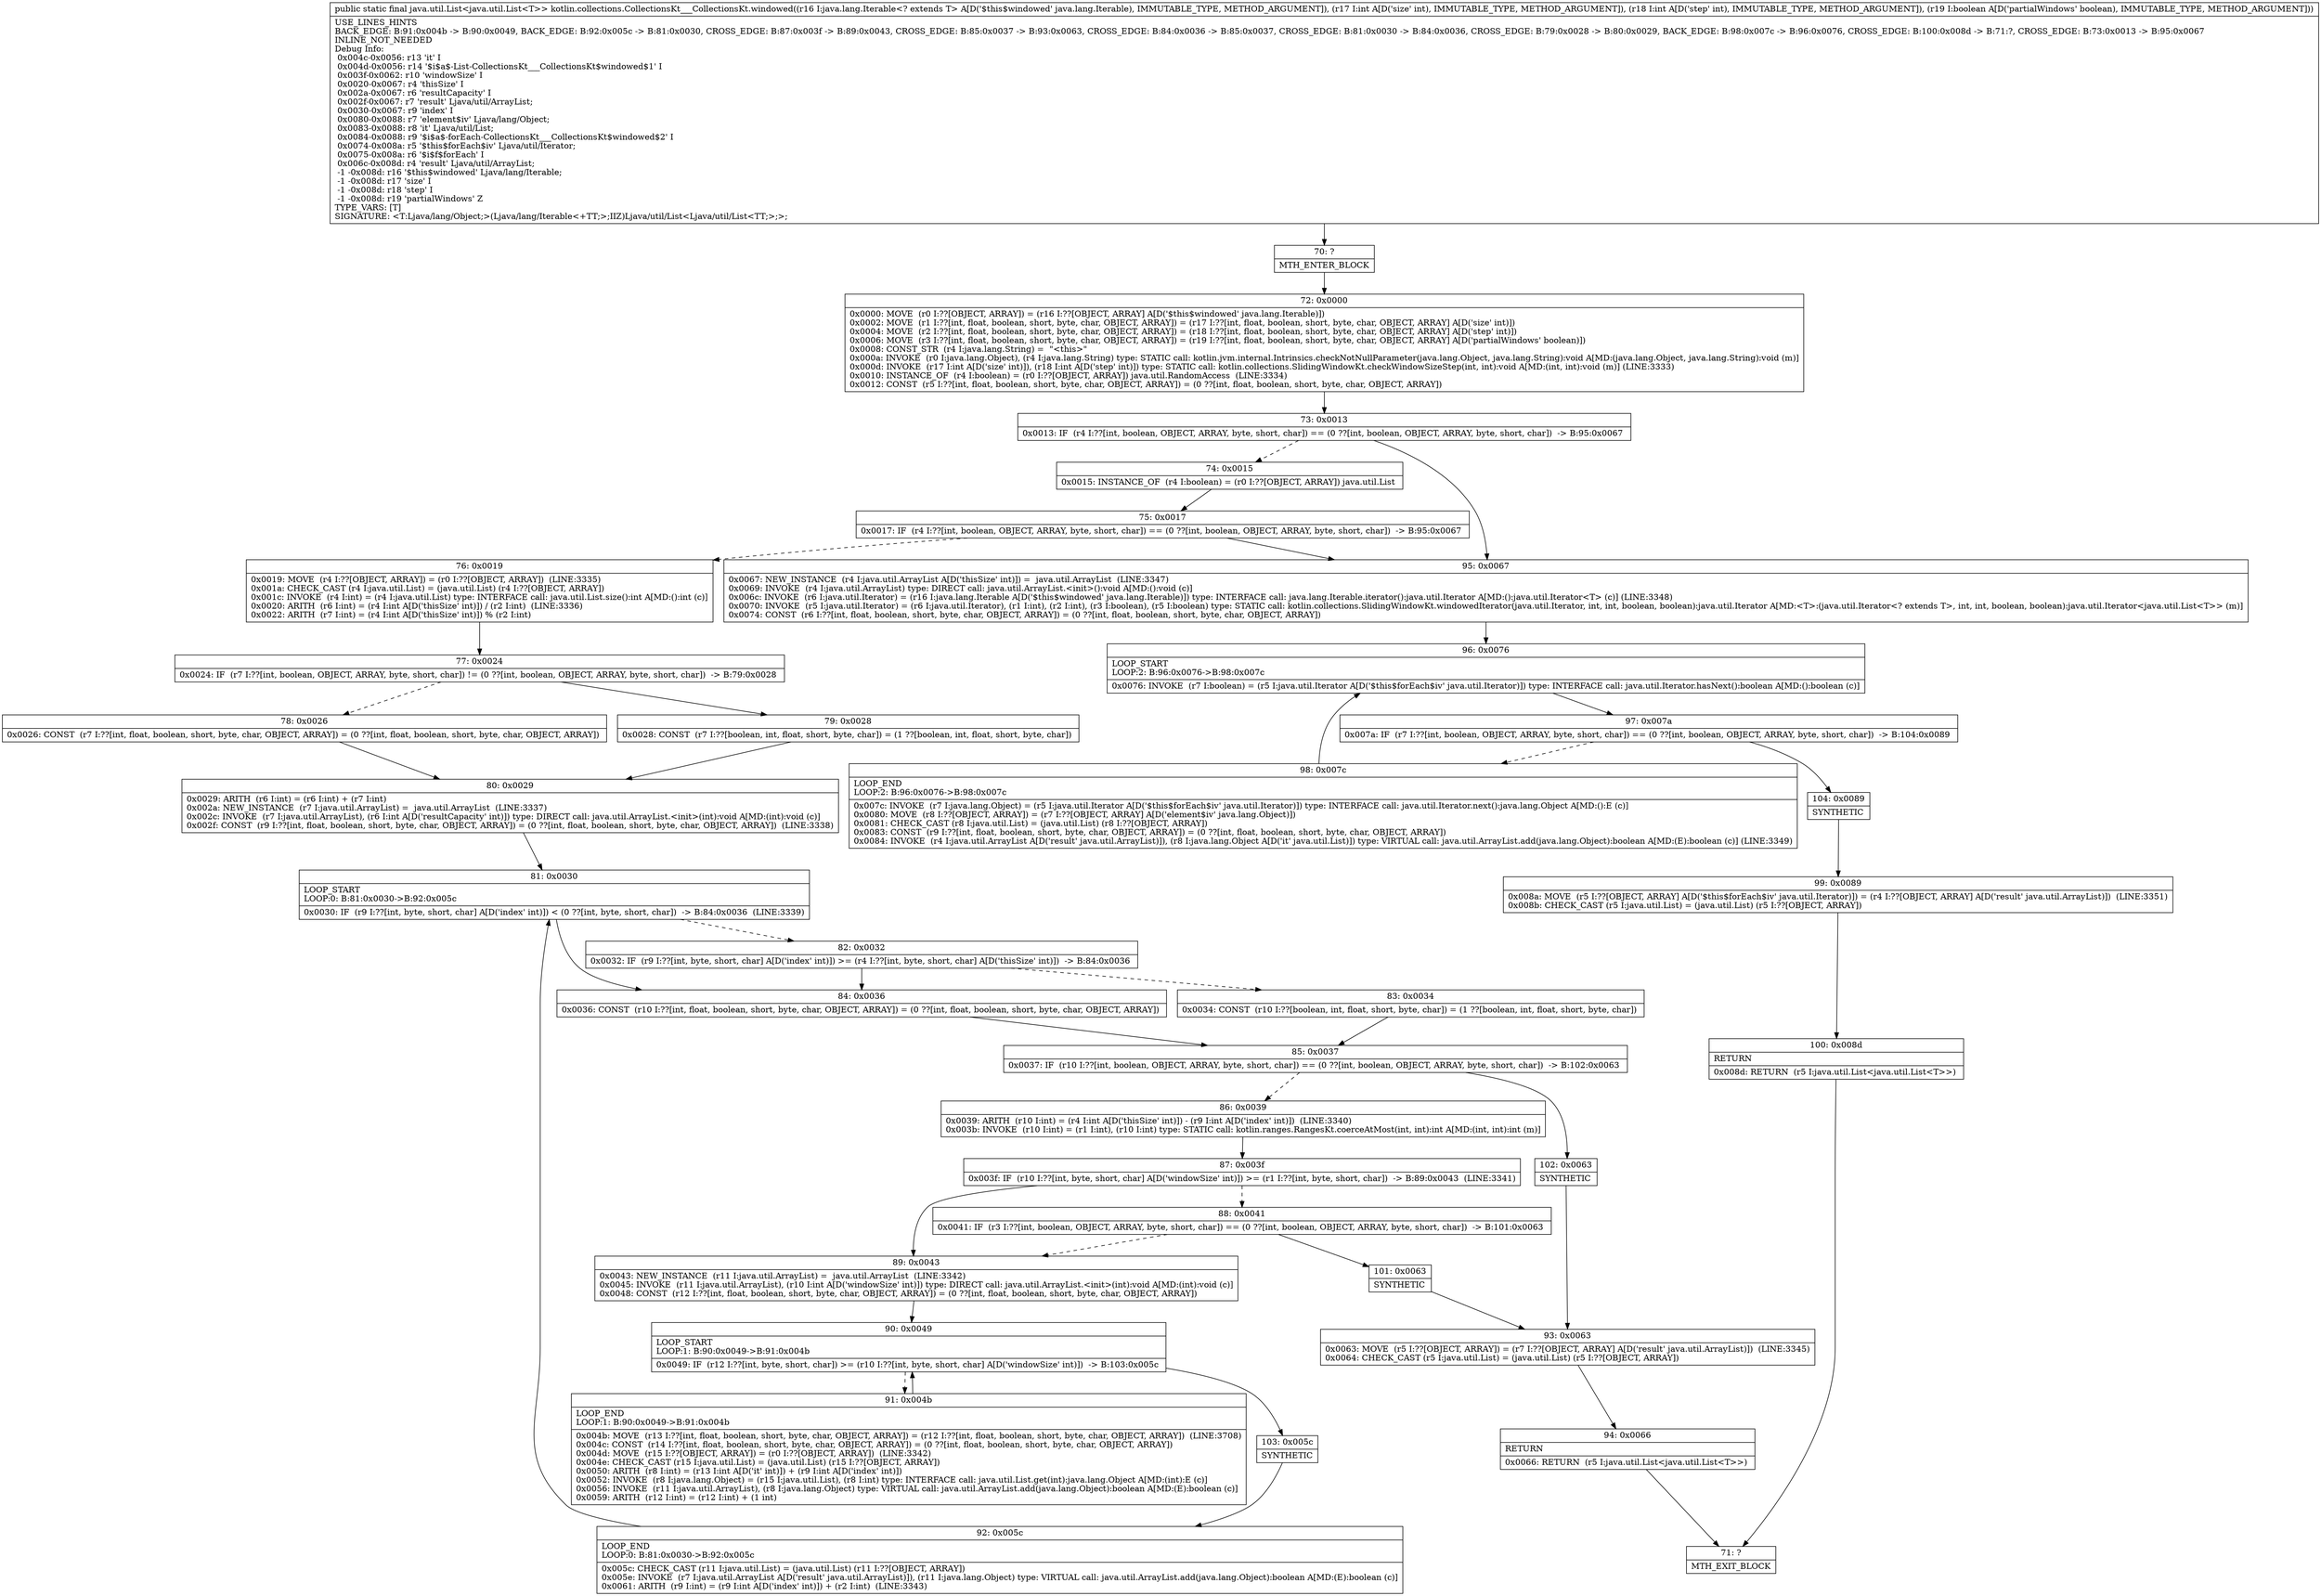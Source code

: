 digraph "CFG forkotlin.collections.CollectionsKt___CollectionsKt.windowed(Ljava\/lang\/Iterable;IIZ)Ljava\/util\/List;" {
Node_70 [shape=record,label="{70\:\ ?|MTH_ENTER_BLOCK\l}"];
Node_72 [shape=record,label="{72\:\ 0x0000|0x0000: MOVE  (r0 I:??[OBJECT, ARRAY]) = (r16 I:??[OBJECT, ARRAY] A[D('$this$windowed' java.lang.Iterable)]) \l0x0002: MOVE  (r1 I:??[int, float, boolean, short, byte, char, OBJECT, ARRAY]) = (r17 I:??[int, float, boolean, short, byte, char, OBJECT, ARRAY] A[D('size' int)]) \l0x0004: MOVE  (r2 I:??[int, float, boolean, short, byte, char, OBJECT, ARRAY]) = (r18 I:??[int, float, boolean, short, byte, char, OBJECT, ARRAY] A[D('step' int)]) \l0x0006: MOVE  (r3 I:??[int, float, boolean, short, byte, char, OBJECT, ARRAY]) = (r19 I:??[int, float, boolean, short, byte, char, OBJECT, ARRAY] A[D('partialWindows' boolean)]) \l0x0008: CONST_STR  (r4 I:java.lang.String) =  \"\<this\>\" \l0x000a: INVOKE  (r0 I:java.lang.Object), (r4 I:java.lang.String) type: STATIC call: kotlin.jvm.internal.Intrinsics.checkNotNullParameter(java.lang.Object, java.lang.String):void A[MD:(java.lang.Object, java.lang.String):void (m)]\l0x000d: INVOKE  (r17 I:int A[D('size' int)]), (r18 I:int A[D('step' int)]) type: STATIC call: kotlin.collections.SlidingWindowKt.checkWindowSizeStep(int, int):void A[MD:(int, int):void (m)] (LINE:3333)\l0x0010: INSTANCE_OF  (r4 I:boolean) = (r0 I:??[OBJECT, ARRAY]) java.util.RandomAccess  (LINE:3334)\l0x0012: CONST  (r5 I:??[int, float, boolean, short, byte, char, OBJECT, ARRAY]) = (0 ??[int, float, boolean, short, byte, char, OBJECT, ARRAY]) \l}"];
Node_73 [shape=record,label="{73\:\ 0x0013|0x0013: IF  (r4 I:??[int, boolean, OBJECT, ARRAY, byte, short, char]) == (0 ??[int, boolean, OBJECT, ARRAY, byte, short, char])  \-\> B:95:0x0067 \l}"];
Node_74 [shape=record,label="{74\:\ 0x0015|0x0015: INSTANCE_OF  (r4 I:boolean) = (r0 I:??[OBJECT, ARRAY]) java.util.List \l}"];
Node_75 [shape=record,label="{75\:\ 0x0017|0x0017: IF  (r4 I:??[int, boolean, OBJECT, ARRAY, byte, short, char]) == (0 ??[int, boolean, OBJECT, ARRAY, byte, short, char])  \-\> B:95:0x0067 \l}"];
Node_76 [shape=record,label="{76\:\ 0x0019|0x0019: MOVE  (r4 I:??[OBJECT, ARRAY]) = (r0 I:??[OBJECT, ARRAY])  (LINE:3335)\l0x001a: CHECK_CAST (r4 I:java.util.List) = (java.util.List) (r4 I:??[OBJECT, ARRAY]) \l0x001c: INVOKE  (r4 I:int) = (r4 I:java.util.List) type: INTERFACE call: java.util.List.size():int A[MD:():int (c)]\l0x0020: ARITH  (r6 I:int) = (r4 I:int A[D('thisSize' int)]) \/ (r2 I:int)  (LINE:3336)\l0x0022: ARITH  (r7 I:int) = (r4 I:int A[D('thisSize' int)]) % (r2 I:int) \l}"];
Node_77 [shape=record,label="{77\:\ 0x0024|0x0024: IF  (r7 I:??[int, boolean, OBJECT, ARRAY, byte, short, char]) != (0 ??[int, boolean, OBJECT, ARRAY, byte, short, char])  \-\> B:79:0x0028 \l}"];
Node_78 [shape=record,label="{78\:\ 0x0026|0x0026: CONST  (r7 I:??[int, float, boolean, short, byte, char, OBJECT, ARRAY]) = (0 ??[int, float, boolean, short, byte, char, OBJECT, ARRAY]) \l}"];
Node_80 [shape=record,label="{80\:\ 0x0029|0x0029: ARITH  (r6 I:int) = (r6 I:int) + (r7 I:int) \l0x002a: NEW_INSTANCE  (r7 I:java.util.ArrayList) =  java.util.ArrayList  (LINE:3337)\l0x002c: INVOKE  (r7 I:java.util.ArrayList), (r6 I:int A[D('resultCapacity' int)]) type: DIRECT call: java.util.ArrayList.\<init\>(int):void A[MD:(int):void (c)]\l0x002f: CONST  (r9 I:??[int, float, boolean, short, byte, char, OBJECT, ARRAY]) = (0 ??[int, float, boolean, short, byte, char, OBJECT, ARRAY])  (LINE:3338)\l}"];
Node_81 [shape=record,label="{81\:\ 0x0030|LOOP_START\lLOOP:0: B:81:0x0030\-\>B:92:0x005c\l|0x0030: IF  (r9 I:??[int, byte, short, char] A[D('index' int)]) \< (0 ??[int, byte, short, char])  \-\> B:84:0x0036  (LINE:3339)\l}"];
Node_82 [shape=record,label="{82\:\ 0x0032|0x0032: IF  (r9 I:??[int, byte, short, char] A[D('index' int)]) \>= (r4 I:??[int, byte, short, char] A[D('thisSize' int)])  \-\> B:84:0x0036 \l}"];
Node_83 [shape=record,label="{83\:\ 0x0034|0x0034: CONST  (r10 I:??[boolean, int, float, short, byte, char]) = (1 ??[boolean, int, float, short, byte, char]) \l}"];
Node_85 [shape=record,label="{85\:\ 0x0037|0x0037: IF  (r10 I:??[int, boolean, OBJECT, ARRAY, byte, short, char]) == (0 ??[int, boolean, OBJECT, ARRAY, byte, short, char])  \-\> B:102:0x0063 \l}"];
Node_86 [shape=record,label="{86\:\ 0x0039|0x0039: ARITH  (r10 I:int) = (r4 I:int A[D('thisSize' int)]) \- (r9 I:int A[D('index' int)])  (LINE:3340)\l0x003b: INVOKE  (r10 I:int) = (r1 I:int), (r10 I:int) type: STATIC call: kotlin.ranges.RangesKt.coerceAtMost(int, int):int A[MD:(int, int):int (m)]\l}"];
Node_87 [shape=record,label="{87\:\ 0x003f|0x003f: IF  (r10 I:??[int, byte, short, char] A[D('windowSize' int)]) \>= (r1 I:??[int, byte, short, char])  \-\> B:89:0x0043  (LINE:3341)\l}"];
Node_88 [shape=record,label="{88\:\ 0x0041|0x0041: IF  (r3 I:??[int, boolean, OBJECT, ARRAY, byte, short, char]) == (0 ??[int, boolean, OBJECT, ARRAY, byte, short, char])  \-\> B:101:0x0063 \l}"];
Node_101 [shape=record,label="{101\:\ 0x0063|SYNTHETIC\l}"];
Node_93 [shape=record,label="{93\:\ 0x0063|0x0063: MOVE  (r5 I:??[OBJECT, ARRAY]) = (r7 I:??[OBJECT, ARRAY] A[D('result' java.util.ArrayList)])  (LINE:3345)\l0x0064: CHECK_CAST (r5 I:java.util.List) = (java.util.List) (r5 I:??[OBJECT, ARRAY]) \l}"];
Node_94 [shape=record,label="{94\:\ 0x0066|RETURN\l|0x0066: RETURN  (r5 I:java.util.List\<java.util.List\<T\>\>) \l}"];
Node_71 [shape=record,label="{71\:\ ?|MTH_EXIT_BLOCK\l}"];
Node_89 [shape=record,label="{89\:\ 0x0043|0x0043: NEW_INSTANCE  (r11 I:java.util.ArrayList) =  java.util.ArrayList  (LINE:3342)\l0x0045: INVOKE  (r11 I:java.util.ArrayList), (r10 I:int A[D('windowSize' int)]) type: DIRECT call: java.util.ArrayList.\<init\>(int):void A[MD:(int):void (c)]\l0x0048: CONST  (r12 I:??[int, float, boolean, short, byte, char, OBJECT, ARRAY]) = (0 ??[int, float, boolean, short, byte, char, OBJECT, ARRAY]) \l}"];
Node_90 [shape=record,label="{90\:\ 0x0049|LOOP_START\lLOOP:1: B:90:0x0049\-\>B:91:0x004b\l|0x0049: IF  (r12 I:??[int, byte, short, char]) \>= (r10 I:??[int, byte, short, char] A[D('windowSize' int)])  \-\> B:103:0x005c \l}"];
Node_91 [shape=record,label="{91\:\ 0x004b|LOOP_END\lLOOP:1: B:90:0x0049\-\>B:91:0x004b\l|0x004b: MOVE  (r13 I:??[int, float, boolean, short, byte, char, OBJECT, ARRAY]) = (r12 I:??[int, float, boolean, short, byte, char, OBJECT, ARRAY])  (LINE:3708)\l0x004c: CONST  (r14 I:??[int, float, boolean, short, byte, char, OBJECT, ARRAY]) = (0 ??[int, float, boolean, short, byte, char, OBJECT, ARRAY]) \l0x004d: MOVE  (r15 I:??[OBJECT, ARRAY]) = (r0 I:??[OBJECT, ARRAY])  (LINE:3342)\l0x004e: CHECK_CAST (r15 I:java.util.List) = (java.util.List) (r15 I:??[OBJECT, ARRAY]) \l0x0050: ARITH  (r8 I:int) = (r13 I:int A[D('it' int)]) + (r9 I:int A[D('index' int)]) \l0x0052: INVOKE  (r8 I:java.lang.Object) = (r15 I:java.util.List), (r8 I:int) type: INTERFACE call: java.util.List.get(int):java.lang.Object A[MD:(int):E (c)]\l0x0056: INVOKE  (r11 I:java.util.ArrayList), (r8 I:java.lang.Object) type: VIRTUAL call: java.util.ArrayList.add(java.lang.Object):boolean A[MD:(E):boolean (c)]\l0x0059: ARITH  (r12 I:int) = (r12 I:int) + (1 int) \l}"];
Node_103 [shape=record,label="{103\:\ 0x005c|SYNTHETIC\l}"];
Node_92 [shape=record,label="{92\:\ 0x005c|LOOP_END\lLOOP:0: B:81:0x0030\-\>B:92:0x005c\l|0x005c: CHECK_CAST (r11 I:java.util.List) = (java.util.List) (r11 I:??[OBJECT, ARRAY]) \l0x005e: INVOKE  (r7 I:java.util.ArrayList A[D('result' java.util.ArrayList)]), (r11 I:java.lang.Object) type: VIRTUAL call: java.util.ArrayList.add(java.lang.Object):boolean A[MD:(E):boolean (c)]\l0x0061: ARITH  (r9 I:int) = (r9 I:int A[D('index' int)]) + (r2 I:int)  (LINE:3343)\l}"];
Node_102 [shape=record,label="{102\:\ 0x0063|SYNTHETIC\l}"];
Node_84 [shape=record,label="{84\:\ 0x0036|0x0036: CONST  (r10 I:??[int, float, boolean, short, byte, char, OBJECT, ARRAY]) = (0 ??[int, float, boolean, short, byte, char, OBJECT, ARRAY]) \l}"];
Node_79 [shape=record,label="{79\:\ 0x0028|0x0028: CONST  (r7 I:??[boolean, int, float, short, byte, char]) = (1 ??[boolean, int, float, short, byte, char]) \l}"];
Node_95 [shape=record,label="{95\:\ 0x0067|0x0067: NEW_INSTANCE  (r4 I:java.util.ArrayList A[D('thisSize' int)]) =  java.util.ArrayList  (LINE:3347)\l0x0069: INVOKE  (r4 I:java.util.ArrayList) type: DIRECT call: java.util.ArrayList.\<init\>():void A[MD:():void (c)]\l0x006c: INVOKE  (r6 I:java.util.Iterator) = (r16 I:java.lang.Iterable A[D('$this$windowed' java.lang.Iterable)]) type: INTERFACE call: java.lang.Iterable.iterator():java.util.Iterator A[MD:():java.util.Iterator\<T\> (c)] (LINE:3348)\l0x0070: INVOKE  (r5 I:java.util.Iterator) = (r6 I:java.util.Iterator), (r1 I:int), (r2 I:int), (r3 I:boolean), (r5 I:boolean) type: STATIC call: kotlin.collections.SlidingWindowKt.windowedIterator(java.util.Iterator, int, int, boolean, boolean):java.util.Iterator A[MD:\<T\>:(java.util.Iterator\<? extends T\>, int, int, boolean, boolean):java.util.Iterator\<java.util.List\<T\>\> (m)]\l0x0074: CONST  (r6 I:??[int, float, boolean, short, byte, char, OBJECT, ARRAY]) = (0 ??[int, float, boolean, short, byte, char, OBJECT, ARRAY]) \l}"];
Node_96 [shape=record,label="{96\:\ 0x0076|LOOP_START\lLOOP:2: B:96:0x0076\-\>B:98:0x007c\l|0x0076: INVOKE  (r7 I:boolean) = (r5 I:java.util.Iterator A[D('$this$forEach$iv' java.util.Iterator)]) type: INTERFACE call: java.util.Iterator.hasNext():boolean A[MD:():boolean (c)]\l}"];
Node_97 [shape=record,label="{97\:\ 0x007a|0x007a: IF  (r7 I:??[int, boolean, OBJECT, ARRAY, byte, short, char]) == (0 ??[int, boolean, OBJECT, ARRAY, byte, short, char])  \-\> B:104:0x0089 \l}"];
Node_98 [shape=record,label="{98\:\ 0x007c|LOOP_END\lLOOP:2: B:96:0x0076\-\>B:98:0x007c\l|0x007c: INVOKE  (r7 I:java.lang.Object) = (r5 I:java.util.Iterator A[D('$this$forEach$iv' java.util.Iterator)]) type: INTERFACE call: java.util.Iterator.next():java.lang.Object A[MD:():E (c)]\l0x0080: MOVE  (r8 I:??[OBJECT, ARRAY]) = (r7 I:??[OBJECT, ARRAY] A[D('element$iv' java.lang.Object)]) \l0x0081: CHECK_CAST (r8 I:java.util.List) = (java.util.List) (r8 I:??[OBJECT, ARRAY]) \l0x0083: CONST  (r9 I:??[int, float, boolean, short, byte, char, OBJECT, ARRAY]) = (0 ??[int, float, boolean, short, byte, char, OBJECT, ARRAY]) \l0x0084: INVOKE  (r4 I:java.util.ArrayList A[D('result' java.util.ArrayList)]), (r8 I:java.lang.Object A[D('it' java.util.List)]) type: VIRTUAL call: java.util.ArrayList.add(java.lang.Object):boolean A[MD:(E):boolean (c)] (LINE:3349)\l}"];
Node_104 [shape=record,label="{104\:\ 0x0089|SYNTHETIC\l}"];
Node_99 [shape=record,label="{99\:\ 0x0089|0x008a: MOVE  (r5 I:??[OBJECT, ARRAY] A[D('$this$forEach$iv' java.util.Iterator)]) = (r4 I:??[OBJECT, ARRAY] A[D('result' java.util.ArrayList)])  (LINE:3351)\l0x008b: CHECK_CAST (r5 I:java.util.List) = (java.util.List) (r5 I:??[OBJECT, ARRAY]) \l}"];
Node_100 [shape=record,label="{100\:\ 0x008d|RETURN\l|0x008d: RETURN  (r5 I:java.util.List\<java.util.List\<T\>\>) \l}"];
MethodNode[shape=record,label="{public static final java.util.List\<java.util.List\<T\>\> kotlin.collections.CollectionsKt___CollectionsKt.windowed((r16 I:java.lang.Iterable\<? extends T\> A[D('$this$windowed' java.lang.Iterable), IMMUTABLE_TYPE, METHOD_ARGUMENT]), (r17 I:int A[D('size' int), IMMUTABLE_TYPE, METHOD_ARGUMENT]), (r18 I:int A[D('step' int), IMMUTABLE_TYPE, METHOD_ARGUMENT]), (r19 I:boolean A[D('partialWindows' boolean), IMMUTABLE_TYPE, METHOD_ARGUMENT]))  | USE_LINES_HINTS\lBACK_EDGE: B:91:0x004b \-\> B:90:0x0049, BACK_EDGE: B:92:0x005c \-\> B:81:0x0030, CROSS_EDGE: B:87:0x003f \-\> B:89:0x0043, CROSS_EDGE: B:85:0x0037 \-\> B:93:0x0063, CROSS_EDGE: B:84:0x0036 \-\> B:85:0x0037, CROSS_EDGE: B:81:0x0030 \-\> B:84:0x0036, CROSS_EDGE: B:79:0x0028 \-\> B:80:0x0029, BACK_EDGE: B:98:0x007c \-\> B:96:0x0076, CROSS_EDGE: B:100:0x008d \-\> B:71:?, CROSS_EDGE: B:73:0x0013 \-\> B:95:0x0067\lINLINE_NOT_NEEDED\lDebug Info:\l  0x004c\-0x0056: r13 'it' I\l  0x004d\-0x0056: r14 '$i$a$\-List\-CollectionsKt___CollectionsKt$windowed$1' I\l  0x003f\-0x0062: r10 'windowSize' I\l  0x0020\-0x0067: r4 'thisSize' I\l  0x002a\-0x0067: r6 'resultCapacity' I\l  0x002f\-0x0067: r7 'result' Ljava\/util\/ArrayList;\l  0x0030\-0x0067: r9 'index' I\l  0x0080\-0x0088: r7 'element$iv' Ljava\/lang\/Object;\l  0x0083\-0x0088: r8 'it' Ljava\/util\/List;\l  0x0084\-0x0088: r9 '$i$a$\-forEach\-CollectionsKt___CollectionsKt$windowed$2' I\l  0x0074\-0x008a: r5 '$this$forEach$iv' Ljava\/util\/Iterator;\l  0x0075\-0x008a: r6 '$i$f$forEach' I\l  0x006c\-0x008d: r4 'result' Ljava\/util\/ArrayList;\l  \-1 \-0x008d: r16 '$this$windowed' Ljava\/lang\/Iterable;\l  \-1 \-0x008d: r17 'size' I\l  \-1 \-0x008d: r18 'step' I\l  \-1 \-0x008d: r19 'partialWindows' Z\lTYPE_VARS: [T]\lSIGNATURE: \<T:Ljava\/lang\/Object;\>(Ljava\/lang\/Iterable\<+TT;\>;IIZ)Ljava\/util\/List\<Ljava\/util\/List\<TT;\>;\>;\l}"];
MethodNode -> Node_70;Node_70 -> Node_72;
Node_72 -> Node_73;
Node_73 -> Node_74[style=dashed];
Node_73 -> Node_95;
Node_74 -> Node_75;
Node_75 -> Node_76[style=dashed];
Node_75 -> Node_95;
Node_76 -> Node_77;
Node_77 -> Node_78[style=dashed];
Node_77 -> Node_79;
Node_78 -> Node_80;
Node_80 -> Node_81;
Node_81 -> Node_82[style=dashed];
Node_81 -> Node_84;
Node_82 -> Node_83[style=dashed];
Node_82 -> Node_84;
Node_83 -> Node_85;
Node_85 -> Node_86[style=dashed];
Node_85 -> Node_102;
Node_86 -> Node_87;
Node_87 -> Node_88[style=dashed];
Node_87 -> Node_89;
Node_88 -> Node_89[style=dashed];
Node_88 -> Node_101;
Node_101 -> Node_93;
Node_93 -> Node_94;
Node_94 -> Node_71;
Node_89 -> Node_90;
Node_90 -> Node_91[style=dashed];
Node_90 -> Node_103;
Node_91 -> Node_90;
Node_103 -> Node_92;
Node_92 -> Node_81;
Node_102 -> Node_93;
Node_84 -> Node_85;
Node_79 -> Node_80;
Node_95 -> Node_96;
Node_96 -> Node_97;
Node_97 -> Node_98[style=dashed];
Node_97 -> Node_104;
Node_98 -> Node_96;
Node_104 -> Node_99;
Node_99 -> Node_100;
Node_100 -> Node_71;
}

